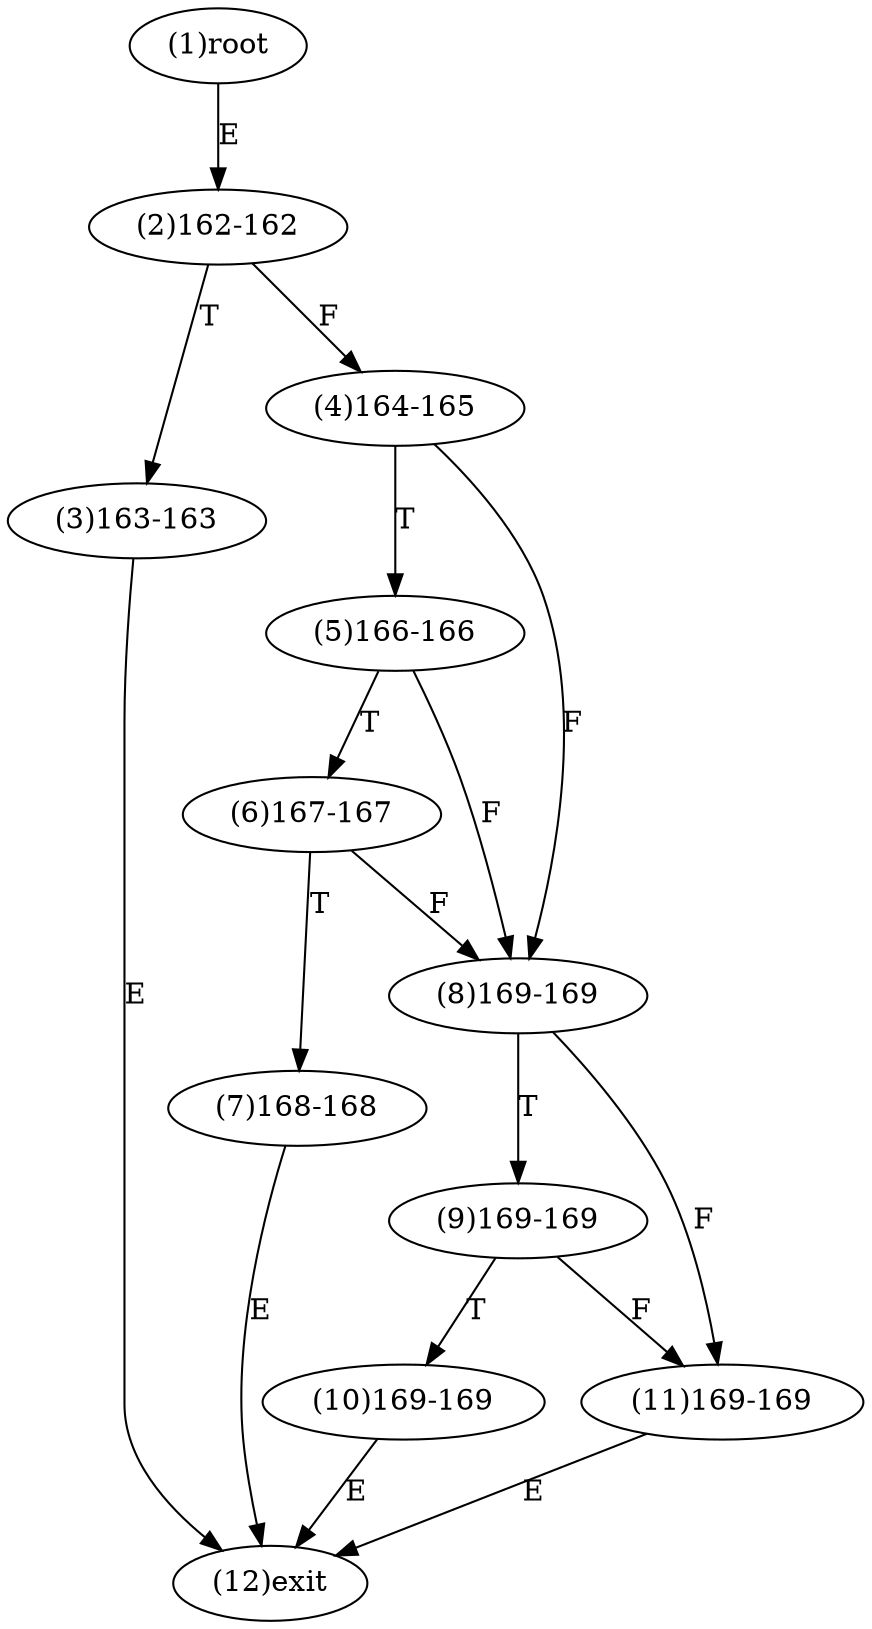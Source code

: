 digraph "" { 
1[ label="(1)root"];
2[ label="(2)162-162"];
3[ label="(3)163-163"];
4[ label="(4)164-165"];
5[ label="(5)166-166"];
6[ label="(6)167-167"];
7[ label="(7)168-168"];
8[ label="(8)169-169"];
9[ label="(9)169-169"];
10[ label="(10)169-169"];
11[ label="(11)169-169"];
12[ label="(12)exit"];
1->2[ label="E"];
2->4[ label="F"];
2->3[ label="T"];
3->12[ label="E"];
4->8[ label="F"];
4->5[ label="T"];
5->8[ label="F"];
5->6[ label="T"];
6->8[ label="F"];
6->7[ label="T"];
7->12[ label="E"];
8->11[ label="F"];
8->9[ label="T"];
9->11[ label="F"];
9->10[ label="T"];
10->12[ label="E"];
11->12[ label="E"];
}